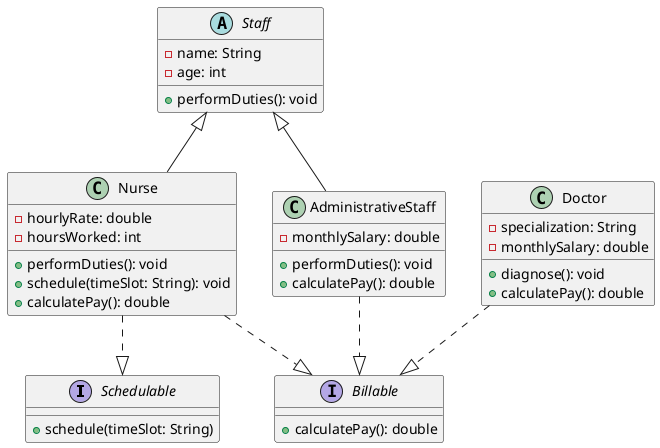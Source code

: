@startuml

interface Schedulable {
    +schedule(timeSlot: String)
}

interface Billable {
    +calculatePay(): double
}

abstract class Staff {
    -name: String
    -age: int
    +performDuties(): void
}


class Nurse {
    -hourlyRate: double
    -hoursWorked: int
    +performDuties(): void
    +schedule(timeSlot: String): void
    +calculatePay(): double
}

class AdministrativeStaff {
    -monthlySalary: double
    +performDuties(): void
    +calculatePay(): double
}


class Doctor {
    -specialization: String
    -monthlySalary: double
    +diagnose(): void
    +calculatePay(): double
}

Staff <|-- Nurse
Staff <|-- AdministrativeStaff

Nurse ..|> Schedulable
Nurse ..|> Billable
AdministrativeStaff ..|> Billable
Doctor ..|> Billable

@enduml

